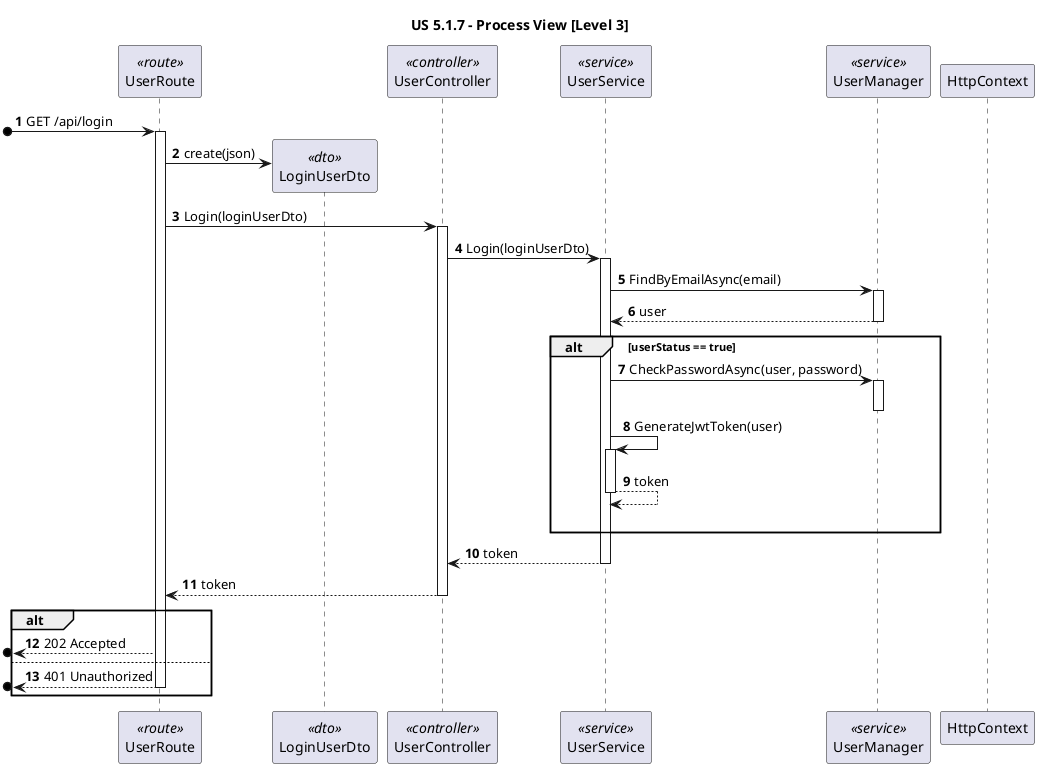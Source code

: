 @startuml

title "US 5.1.7 - Process View [Level 3]"

autonumber
participant "UserRoute" as ROUTE <<route>>
participant "LoginUserDto" as DTO <<dto>>
participant "UserController" as CTRL <<controller>>
participant "UserService" as SVC <<service>>
participant "UserManager" as IEL <<service>>
participant "HttpContext" as HC

[o-> ROUTE: GET /api/login
activate ROUTE

ROUTE -> DTO **: create(json)

ROUTE -> CTRL: Login(loginUserDto)
activate CTRL

CTRL ->  SVC: Login(loginUserDto)
activate SVC

SVC -> IEL : FindByEmailAsync(email)
activate IEL

IEL --> SVC : user
deactivate IEL

alt userStatus == true
    SVC -> IEL: CheckPasswordAsync(user, password)
    activate IEL
    deactivate IEL

    SVC -> SVC: GenerateJwtToken(user)
    activate SVC

    SVC --> SVC: token
    deactivate SVC
    |||
end alt


SVC --> CTRL: token
deactivate SVC

CTRL --> ROUTE: token
deactivate CTRL

alt 
[o<-- ROUTE : 202 Accepted

else

[o<-- ROUTE : 401 Unauthorized
deactivate ROUTE
end alt


@enduml